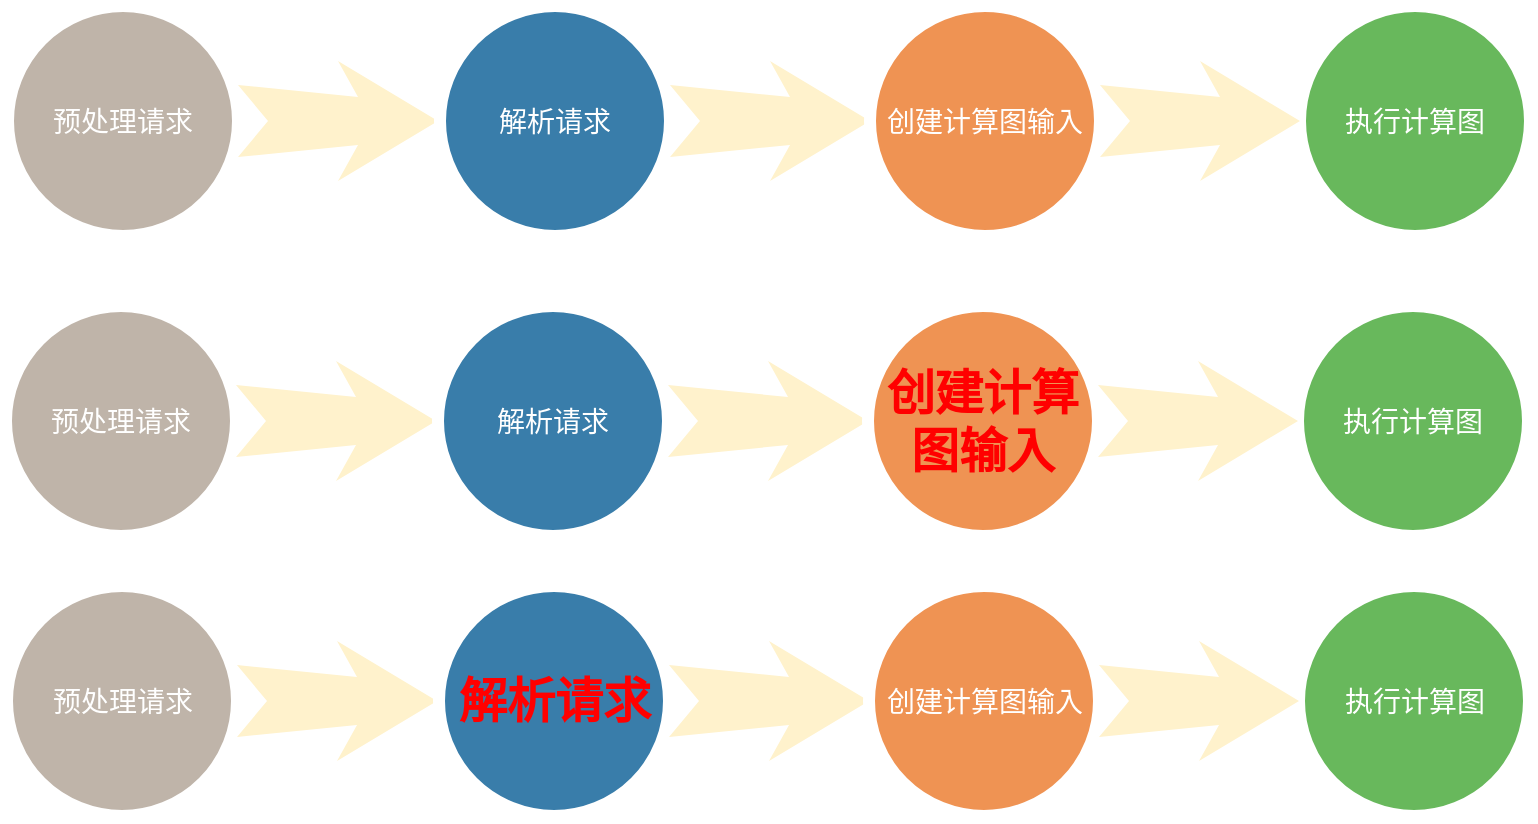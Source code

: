 <mxfile version="16.2.7" type="github">
  <diagram name="Page-1" id="12e1b939-464a-85fe-373e-61e167be1490">
    <mxGraphModel dx="1128" dy="576" grid="1" gridSize="10" guides="1" tooltips="1" connect="1" arrows="1" fold="1" page="1" pageScale="1.5" pageWidth="1169" pageHeight="826" background="none" math="0" shadow="0">
      <root>
        <mxCell id="0" />
        <mxCell id="1" parent="0" />
        <mxCell id="60da8b9f42644d3a-8" value="预处理请求" style="ellipse;whiteSpace=wrap;html=1;rounded=0;shadow=0;strokeWidth=6;fontSize=14;align=center;fillColor=#BFB4A9;strokeColor=#FFFFFF;fontColor=#FFFFFF;" parent="1" vertex="1">
          <mxGeometry x="120" y="180" width="115" height="115" as="geometry" />
        </mxCell>
        <mxCell id="60da8b9f42644d3a-9" value="" style="html=1;shadow=0;dashed=0;align=center;verticalAlign=middle;shape=mxgraph.arrows2.stylisedArrow;dy=0.6;dx=40;notch=15;feather=0.4;rounded=0;strokeWidth=1;fontSize=27;strokeColor=none;fillColor=#fff2cc;" parent="1" vertex="1">
          <mxGeometry x="235" y="207.5" width="100" height="60" as="geometry" />
        </mxCell>
        <mxCell id="60da8b9f42644d3a-22" value="解析请求" style="ellipse;whiteSpace=wrap;html=1;rounded=0;shadow=0;strokeWidth=6;fontSize=14;align=center;fillColor=#397DAA;strokeColor=#FFFFFF;fontColor=#FFFFFF;" parent="1" vertex="1">
          <mxGeometry x="336" y="180" width="115" height="115" as="geometry" />
        </mxCell>
        <mxCell id="60da8b9f42644d3a-23" value="" style="html=1;shadow=0;dashed=0;align=center;verticalAlign=middle;shape=mxgraph.arrows2.stylisedArrow;dy=0.6;dx=40;notch=15;feather=0.4;rounded=0;strokeWidth=1;fontSize=27;strokeColor=none;fillColor=#fff2cc;" parent="1" vertex="1">
          <mxGeometry x="451" y="207.5" width="100" height="60" as="geometry" />
        </mxCell>
        <mxCell id="60da8b9f42644d3a-29" value="&lt;font color=&quot;#ff0000&quot; style=&quot;font-size: 24px&quot;&gt;&lt;b&gt;创建计算图输入&lt;/b&gt;&lt;/font&gt;" style="ellipse;whiteSpace=wrap;html=1;rounded=0;shadow=0;strokeWidth=6;fontSize=14;align=center;fillColor=#EF9353;strokeColor=#FFFFFF;fontColor=#FFFFFF;" parent="1" vertex="1">
          <mxGeometry x="551" y="180" width="115" height="115" as="geometry" />
        </mxCell>
        <mxCell id="60da8b9f42644d3a-36" value="执行计算图" style="ellipse;whiteSpace=wrap;html=1;rounded=0;shadow=0;strokeWidth=6;fontSize=14;align=center;fillColor=#68B85C;strokeColor=#FFFFFF;fontColor=#FFFFFF;" parent="1" vertex="1">
          <mxGeometry x="766" y="180" width="115" height="115" as="geometry" />
        </mxCell>
        <mxCell id="ZyQBP8sHawTWPpkj5fOg-1" value="" style="html=1;shadow=0;dashed=0;align=center;verticalAlign=middle;shape=mxgraph.arrows2.stylisedArrow;dy=0.6;dx=40;notch=15;feather=0.4;rounded=0;strokeWidth=1;fontSize=27;strokeColor=none;fillColor=#fff2cc;" parent="1" vertex="1">
          <mxGeometry x="666" y="207.5" width="100" height="60" as="geometry" />
        </mxCell>
        <mxCell id="pqX9J0ycV_m9yztGuwR1-1" value="预处理请求" style="ellipse;whiteSpace=wrap;html=1;rounded=0;shadow=0;strokeWidth=6;fontSize=14;align=center;fillColor=#BFB4A9;strokeColor=#FFFFFF;fontColor=#FFFFFF;" parent="1" vertex="1">
          <mxGeometry x="120.5" y="320" width="115" height="115" as="geometry" />
        </mxCell>
        <mxCell id="pqX9J0ycV_m9yztGuwR1-2" value="" style="html=1;shadow=0;dashed=0;align=center;verticalAlign=middle;shape=mxgraph.arrows2.stylisedArrow;dy=0.6;dx=40;notch=15;feather=0.4;rounded=0;strokeWidth=1;fontSize=27;strokeColor=none;fillColor=#fff2cc;" parent="1" vertex="1">
          <mxGeometry x="235.5" y="347.5" width="100" height="60" as="geometry" />
        </mxCell>
        <mxCell id="pqX9J0ycV_m9yztGuwR1-3" value="&lt;b&gt;&lt;font color=&quot;#ff0000&quot; style=&quot;font-size: 24px&quot;&gt;解析请求&lt;/font&gt;&lt;/b&gt;" style="ellipse;whiteSpace=wrap;html=1;rounded=0;shadow=0;strokeWidth=6;fontSize=14;align=center;fillColor=#397DAA;strokeColor=#FFFFFF;fontColor=#FFFFFF;" parent="1" vertex="1">
          <mxGeometry x="336.5" y="320" width="115" height="115" as="geometry" />
        </mxCell>
        <mxCell id="pqX9J0ycV_m9yztGuwR1-4" value="" style="html=1;shadow=0;dashed=0;align=center;verticalAlign=middle;shape=mxgraph.arrows2.stylisedArrow;dy=0.6;dx=40;notch=15;feather=0.4;rounded=0;strokeWidth=1;fontSize=27;strokeColor=none;fillColor=#fff2cc;" parent="1" vertex="1">
          <mxGeometry x="451.5" y="347.5" width="100" height="60" as="geometry" />
        </mxCell>
        <mxCell id="pqX9J0ycV_m9yztGuwR1-5" value="创建计算图输入" style="ellipse;whiteSpace=wrap;html=1;rounded=0;shadow=0;strokeWidth=6;fontSize=14;align=center;fillColor=#EF9353;strokeColor=#FFFFFF;fontColor=#FFFFFF;" parent="1" vertex="1">
          <mxGeometry x="551.5" y="320" width="115" height="115" as="geometry" />
        </mxCell>
        <mxCell id="pqX9J0ycV_m9yztGuwR1-6" value="执行计算图" style="ellipse;whiteSpace=wrap;html=1;rounded=0;shadow=0;strokeWidth=6;fontSize=14;align=center;fillColor=#68B85C;strokeColor=#FFFFFF;fontColor=#FFFFFF;" parent="1" vertex="1">
          <mxGeometry x="766.5" y="320" width="115" height="115" as="geometry" />
        </mxCell>
        <mxCell id="pqX9J0ycV_m9yztGuwR1-7" value="" style="html=1;shadow=0;dashed=0;align=center;verticalAlign=middle;shape=mxgraph.arrows2.stylisedArrow;dy=0.6;dx=40;notch=15;feather=0.4;rounded=0;strokeWidth=1;fontSize=27;strokeColor=none;fillColor=#fff2cc;" parent="1" vertex="1">
          <mxGeometry x="666.5" y="347.5" width="100" height="60" as="geometry" />
        </mxCell>
        <mxCell id="n91TCRCwD97skyVf3psi-1" value="预处理请求" style="ellipse;whiteSpace=wrap;html=1;rounded=0;shadow=0;strokeWidth=6;fontSize=14;align=center;fillColor=#BFB4A9;strokeColor=#FFFFFF;fontColor=#FFFFFF;" vertex="1" parent="1">
          <mxGeometry x="121" y="30" width="115" height="115" as="geometry" />
        </mxCell>
        <mxCell id="n91TCRCwD97skyVf3psi-2" value="" style="html=1;shadow=0;dashed=0;align=center;verticalAlign=middle;shape=mxgraph.arrows2.stylisedArrow;dy=0.6;dx=40;notch=15;feather=0.4;rounded=0;strokeWidth=1;fontSize=27;strokeColor=none;fillColor=#fff2cc;" vertex="1" parent="1">
          <mxGeometry x="236" y="57.5" width="100" height="60" as="geometry" />
        </mxCell>
        <mxCell id="n91TCRCwD97skyVf3psi-3" value="解析请求" style="ellipse;whiteSpace=wrap;html=1;rounded=0;shadow=0;strokeWidth=6;fontSize=14;align=center;fillColor=#397DAA;strokeColor=#FFFFFF;fontColor=#FFFFFF;" vertex="1" parent="1">
          <mxGeometry x="337" y="30" width="115" height="115" as="geometry" />
        </mxCell>
        <mxCell id="n91TCRCwD97skyVf3psi-4" value="" style="html=1;shadow=0;dashed=0;align=center;verticalAlign=middle;shape=mxgraph.arrows2.stylisedArrow;dy=0.6;dx=40;notch=15;feather=0.4;rounded=0;strokeWidth=1;fontSize=27;strokeColor=none;fillColor=#fff2cc;" vertex="1" parent="1">
          <mxGeometry x="452" y="57.5" width="100" height="60" as="geometry" />
        </mxCell>
        <mxCell id="n91TCRCwD97skyVf3psi-5" value="创建计算图输入" style="ellipse;whiteSpace=wrap;html=1;rounded=0;shadow=0;strokeWidth=6;fontSize=14;align=center;fillColor=#EF9353;strokeColor=#FFFFFF;fontColor=#FFFFFF;" vertex="1" parent="1">
          <mxGeometry x="552" y="30" width="115" height="115" as="geometry" />
        </mxCell>
        <mxCell id="n91TCRCwD97skyVf3psi-6" value="执行计算图" style="ellipse;whiteSpace=wrap;html=1;rounded=0;shadow=0;strokeWidth=6;fontSize=14;align=center;fillColor=#68B85C;strokeColor=#FFFFFF;fontColor=#FFFFFF;" vertex="1" parent="1">
          <mxGeometry x="767" y="30" width="115" height="115" as="geometry" />
        </mxCell>
        <mxCell id="n91TCRCwD97skyVf3psi-7" value="" style="html=1;shadow=0;dashed=0;align=center;verticalAlign=middle;shape=mxgraph.arrows2.stylisedArrow;dy=0.6;dx=40;notch=15;feather=0.4;rounded=0;strokeWidth=1;fontSize=27;strokeColor=none;fillColor=#fff2cc;" vertex="1" parent="1">
          <mxGeometry x="667" y="57.5" width="100" height="60" as="geometry" />
        </mxCell>
      </root>
    </mxGraphModel>
  </diagram>
</mxfile>
